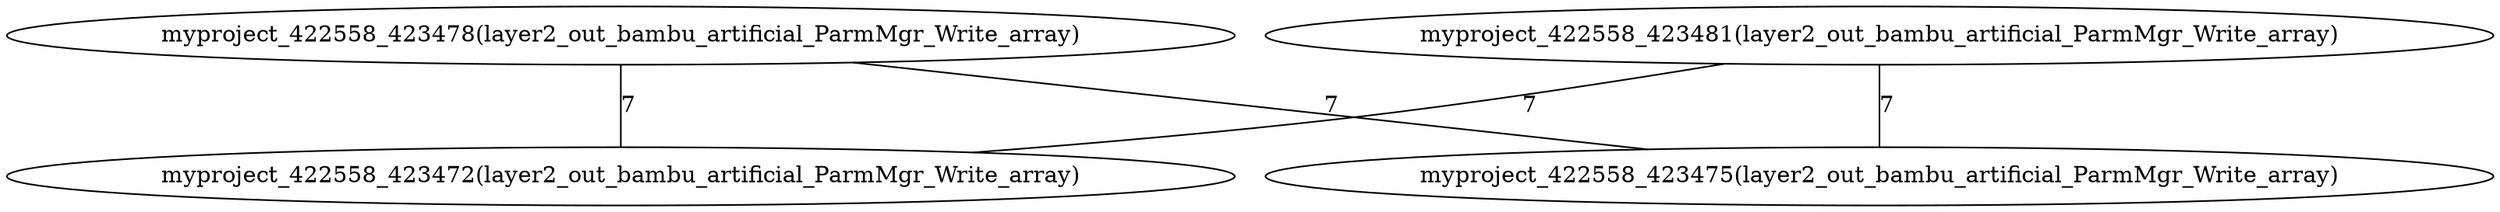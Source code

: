 graph G {
0[label="myproject_422558_423472(layer2_out_bambu_artificial_ParmMgr_Write_array)"];
1[label="myproject_422558_423475(layer2_out_bambu_artificial_ParmMgr_Write_array)"];
2[label="myproject_422558_423478(layer2_out_bambu_artificial_ParmMgr_Write_array)"];
3[label="myproject_422558_423481(layer2_out_bambu_artificial_ParmMgr_Write_array)"];
2--0 [label="7"];
2--1 [label="7"];
3--0 [label="7"];
3--1 [label="7"];
}
